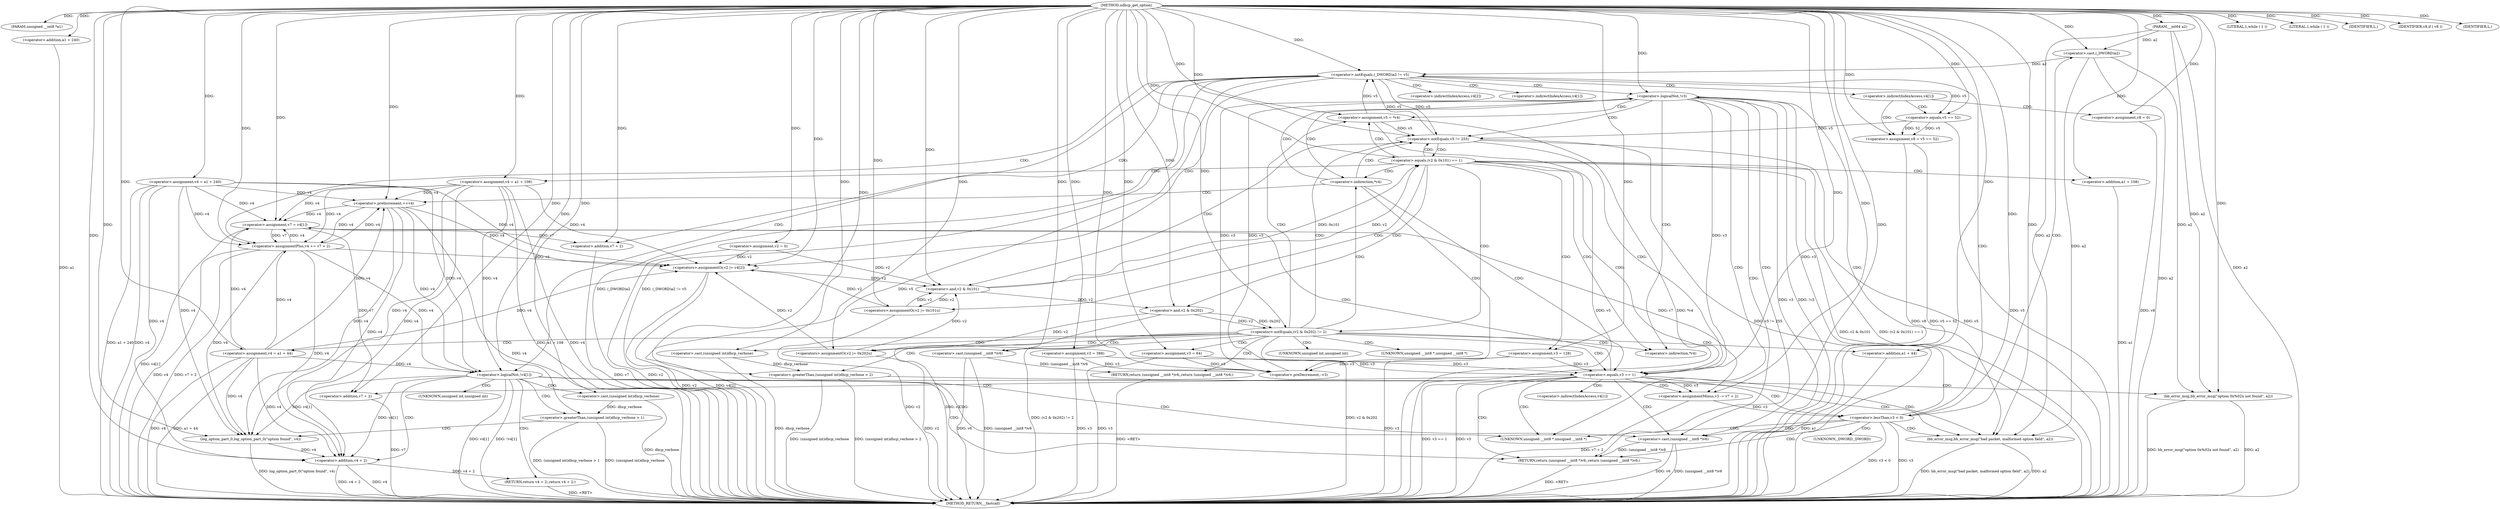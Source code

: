 digraph udhcp_get_option {  
"1000108" [label = "(METHOD,udhcp_get_option)" ]
"1000291" [label = "(METHOD_RETURN,__fastcall)" ]
"1000109" [label = "(PARAM,unsigned __int8 *a1)" ]
"1000110" [label = "(PARAM,__int64 a2)" ]
"1000119" [label = "(<operator>.assignment,v2 = 0)" ]
"1000122" [label = "(<operator>.assignment,v3 = 388)" ]
"1000125" [label = "(<operator>.assignment,v4 = a1 + 240)" ]
"1000127" [label = "(<operator>.addition,a1 + 240)" ]
"1000131" [label = "(LITERAL,1,while ( 1 ))" ]
"1000134" [label = "(LITERAL,1,while ( 1 ))" ]
"1000136" [label = "(<operator>.assignment,v5 = *v4)" ]
"1000144" [label = "(<operator>.preDecrement,--v3)" ]
"1000146" [label = "(<operator>.preIncrement,++v4)" ]
"1000150" [label = "(<operator>.logicalNot,!v3)" ]
"1000154" [label = "(<operator>.notEquals,v5 != 255)" ]
"1000159" [label = "(<operator>.equals,(v2 & 0x101) == 1)" ]
"1000160" [label = "(<operator>.and,v2 & 0x101)" ]
"1000165" [label = "(<operators>.assignmentOr,v2 |= 0x101u)" ]
"1000168" [label = "(<operator>.assignment,v4 = a1 + 108)" ]
"1000170" [label = "(<operator>.addition,a1 + 108)" ]
"1000173" [label = "(<operator>.assignment,v3 = 128)" ]
"1000179" [label = "(<operator>.notEquals,(v2 & 0x202) != 2)" ]
"1000180" [label = "(<operator>.and,v2 & 0x202)" ]
"1000185" [label = "(IDENTIFIER,L,)" ]
"1000187" [label = "(<operator>.greaterThan,(unsigned int)dhcp_verbose > 2)" ]
"1000188" [label = "(<operator>.cast,(unsigned int)dhcp_verbose)" ]
"1000192" [label = "(bb_error_msg,bb_error_msg(\"option 0x%02x not found\", a2))" ]
"1000195" [label = "(RETURN,return (unsigned __int8 *)v6;,return (unsigned __int8 *)v6;)" ]
"1000196" [label = "(<operator>.cast,(unsigned __int8 *)v6)" ]
"1000199" [label = "(<operators>.assignmentOr,v2 |= 0x202u)" ]
"1000202" [label = "(<operator>.assignment,v4 = a1 + 44)" ]
"1000204" [label = "(<operator>.addition,a1 + 44)" ]
"1000207" [label = "(<operator>.assignment,v3 = 64)" ]
"1000211" [label = "(<operator>.equals,v3 == 1)" ]
"1000215" [label = "(<operator>.assignment,v7 = v4[1])" ]
"1000220" [label = "(<operator>.assignmentMinus,v3 -= v7 + 2)" ]
"1000222" [label = "(<operator>.addition,v7 + 2)" ]
"1000226" [label = "(<operator>.lessThan,v3 < 0)" ]
"1000231" [label = "(<operator>.notEquals,(_DWORD)a2 != v5)" ]
"1000232" [label = "(<operator>.cast,(_DWORD)a2)" ]
"1000241" [label = "(<operator>.assignment,v8 = v5 == 52)" ]
"1000243" [label = "(<operator>.equals,v5 == 52)" ]
"1000247" [label = "(<operator>.assignment,v8 = 0)" ]
"1000251" [label = "(IDENTIFIER,v8,if ( v8 ))" ]
"1000252" [label = "(<operators>.assignmentOr,v2 |= v4[2])" ]
"1000257" [label = "(<operator>.assignmentPlus,v4 += v7 + 2)" ]
"1000259" [label = "(<operator>.addition,v7 + 2)" ]
"1000264" [label = "(<operator>.logicalNot,!v4[1])" ]
"1000270" [label = "(IDENTIFIER,L,)" ]
"1000271" [label = "(bb_error_msg,bb_error_msg(\"bad packet, malformed option field\", a2))" ]
"1000274" [label = "(RETURN,return (unsigned __int8 *)v6;,return (unsigned __int8 *)v6;)" ]
"1000275" [label = "(<operator>.cast,(unsigned __int8 *)v6)" ]
"1000279" [label = "(<operator>.greaterThan,(unsigned int)dhcp_verbose > 1)" ]
"1000280" [label = "(<operator>.cast,(unsigned int)dhcp_verbose)" ]
"1000284" [label = "(log_option_part_0,log_option_part_0(\"option found\", v4))" ]
"1000287" [label = "(RETURN,return v4 + 2;,return v4 + 2;)" ]
"1000288" [label = "(<operator>.addition,v4 + 2)" ]
"1000138" [label = "(<operator>.indirection,*v4)" ]
"1000141" [label = "(<operator>.indirection,*v4)" ]
"1000189" [label = "(UNKNOWN,unsigned int,unsigned int)" ]
"1000197" [label = "(UNKNOWN,unsigned __int8 *,unsigned __int8 *)" ]
"1000217" [label = "(<operator>.indirectIndexAccess,v4[1])" ]
"1000233" [label = "(UNKNOWN,_DWORD,_DWORD)" ]
"1000238" [label = "(<operator>.indirectIndexAccess,v4[1])" ]
"1000254" [label = "(<operator>.indirectIndexAccess,v4[2])" ]
"1000265" [label = "(<operator>.indirectIndexAccess,v4[1])" ]
"1000276" [label = "(UNKNOWN,unsigned __int8 *,unsigned __int8 *)" ]
"1000281" [label = "(UNKNOWN,unsigned int,unsigned int)" ]
  "1000195" -> "1000291"  [ label = "DDG: <RET>"] 
  "1000173" -> "1000291"  [ label = "DDG: v3"] 
  "1000232" -> "1000291"  [ label = "DDG: a2"] 
  "1000136" -> "1000291"  [ label = "DDG: *v4"] 
  "1000279" -> "1000291"  [ label = "DDG: (unsigned int)dhcp_verbose"] 
  "1000264" -> "1000291"  [ label = "DDG: !v4[1]"] 
  "1000211" -> "1000291"  [ label = "DDG: v3"] 
  "1000259" -> "1000291"  [ label = "DDG: v7"] 
  "1000288" -> "1000291"  [ label = "DDG: v4"] 
  "1000180" -> "1000291"  [ label = "DDG: v2"] 
  "1000241" -> "1000291"  [ label = "DDG: v5 == 52"] 
  "1000192" -> "1000291"  [ label = "DDG: a2"] 
  "1000204" -> "1000291"  [ label = "DDG: a1"] 
  "1000199" -> "1000291"  [ label = "DDG: v2"] 
  "1000127" -> "1000291"  [ label = "DDG: a1"] 
  "1000125" -> "1000291"  [ label = "DDG: a1 + 240"] 
  "1000202" -> "1000291"  [ label = "DDG: v4"] 
  "1000119" -> "1000291"  [ label = "DDG: v2"] 
  "1000222" -> "1000291"  [ label = "DDG: v7"] 
  "1000165" -> "1000291"  [ label = "DDG: v2"] 
  "1000243" -> "1000291"  [ label = "DDG: v5"] 
  "1000257" -> "1000291"  [ label = "DDG: v7 + 2"] 
  "1000264" -> "1000291"  [ label = "DDG: v4[1]"] 
  "1000257" -> "1000291"  [ label = "DDG: v4"] 
  "1000215" -> "1000291"  [ label = "DDG: v4[1]"] 
  "1000211" -> "1000291"  [ label = "DDG: v3 == 1"] 
  "1000136" -> "1000291"  [ label = "DDG: v5"] 
  "1000226" -> "1000291"  [ label = "DDG: v3"] 
  "1000226" -> "1000291"  [ label = "DDG: v3 < 0"] 
  "1000110" -> "1000291"  [ label = "DDG: a2"] 
  "1000150" -> "1000291"  [ label = "DDG: !v3"] 
  "1000179" -> "1000291"  [ label = "DDG: v2 & 0x202"] 
  "1000146" -> "1000291"  [ label = "DDG: v4"] 
  "1000202" -> "1000291"  [ label = "DDG: a1 + 44"] 
  "1000252" -> "1000291"  [ label = "DDG: v2"] 
  "1000154" -> "1000291"  [ label = "DDG: v5"] 
  "1000280" -> "1000291"  [ label = "DDG: dhcp_verbose"] 
  "1000188" -> "1000291"  [ label = "DDG: dhcp_verbose"] 
  "1000275" -> "1000291"  [ label = "DDG: v6"] 
  "1000271" -> "1000291"  [ label = "DDG: bb_error_msg(\"bad packet, malformed option field\", a2)"] 
  "1000231" -> "1000291"  [ label = "DDG: (_DWORD)a2"] 
  "1000220" -> "1000291"  [ label = "DDG: v7 + 2"] 
  "1000159" -> "1000291"  [ label = "DDG: (v2 & 0x101) == 1"] 
  "1000288" -> "1000291"  [ label = "DDG: v4 + 2"] 
  "1000279" -> "1000291"  [ label = "DDG: (unsigned int)dhcp_verbose > 1"] 
  "1000275" -> "1000291"  [ label = "DDG: (unsigned __int8 *)v6"] 
  "1000247" -> "1000291"  [ label = "DDG: v8"] 
  "1000168" -> "1000291"  [ label = "DDG: a1 + 108"] 
  "1000231" -> "1000291"  [ label = "DDG: (_DWORD)a2 != v5"] 
  "1000196" -> "1000291"  [ label = "DDG: v6"] 
  "1000187" -> "1000291"  [ label = "DDG: (unsigned int)dhcp_verbose"] 
  "1000207" -> "1000291"  [ label = "DDG: v3"] 
  "1000170" -> "1000291"  [ label = "DDG: a1"] 
  "1000125" -> "1000291"  [ label = "DDG: v4"] 
  "1000192" -> "1000291"  [ label = "DDG: bb_error_msg(\"option 0x%02x not found\", a2)"] 
  "1000187" -> "1000291"  [ label = "DDG: (unsigned int)dhcp_verbose > 2"] 
  "1000271" -> "1000291"  [ label = "DDG: a2"] 
  "1000241" -> "1000291"  [ label = "DDG: v8"] 
  "1000179" -> "1000291"  [ label = "DDG: (v2 & 0x202) != 2"] 
  "1000196" -> "1000291"  [ label = "DDG: (unsigned __int8 *)v6"] 
  "1000168" -> "1000291"  [ label = "DDG: v4"] 
  "1000284" -> "1000291"  [ label = "DDG: log_option_part_0(\"option found\", v4)"] 
  "1000159" -> "1000291"  [ label = "DDG: v2 & 0x101"] 
  "1000252" -> "1000291"  [ label = "DDG: v4[2]"] 
  "1000154" -> "1000291"  [ label = "DDG: v5 != 255"] 
  "1000122" -> "1000291"  [ label = "DDG: v3"] 
  "1000231" -> "1000291"  [ label = "DDG: v5"] 
  "1000150" -> "1000291"  [ label = "DDG: v3"] 
  "1000287" -> "1000291"  [ label = "DDG: <RET>"] 
  "1000274" -> "1000291"  [ label = "DDG: <RET>"] 
  "1000108" -> "1000109"  [ label = "DDG: "] 
  "1000108" -> "1000110"  [ label = "DDG: "] 
  "1000108" -> "1000119"  [ label = "DDG: "] 
  "1000108" -> "1000122"  [ label = "DDG: "] 
  "1000108" -> "1000125"  [ label = "DDG: "] 
  "1000108" -> "1000127"  [ label = "DDG: "] 
  "1000108" -> "1000131"  [ label = "DDG: "] 
  "1000108" -> "1000134"  [ label = "DDG: "] 
  "1000108" -> "1000136"  [ label = "DDG: "] 
  "1000173" -> "1000144"  [ label = "DDG: v3"] 
  "1000207" -> "1000144"  [ label = "DDG: v3"] 
  "1000122" -> "1000144"  [ label = "DDG: v3"] 
  "1000150" -> "1000144"  [ label = "DDG: v3"] 
  "1000108" -> "1000144"  [ label = "DDG: "] 
  "1000202" -> "1000146"  [ label = "DDG: v4"] 
  "1000257" -> "1000146"  [ label = "DDG: v4"] 
  "1000125" -> "1000146"  [ label = "DDG: v4"] 
  "1000168" -> "1000146"  [ label = "DDG: v4"] 
  "1000108" -> "1000146"  [ label = "DDG: "] 
  "1000226" -> "1000150"  [ label = "DDG: v3"] 
  "1000144" -> "1000150"  [ label = "DDG: v3"] 
  "1000108" -> "1000150"  [ label = "DDG: "] 
  "1000243" -> "1000154"  [ label = "DDG: v5"] 
  "1000136" -> "1000154"  [ label = "DDG: v5"] 
  "1000231" -> "1000154"  [ label = "DDG: v5"] 
  "1000108" -> "1000154"  [ label = "DDG: "] 
  "1000160" -> "1000159"  [ label = "DDG: v2"] 
  "1000160" -> "1000159"  [ label = "DDG: 0x101"] 
  "1000199" -> "1000160"  [ label = "DDG: v2"] 
  "1000119" -> "1000160"  [ label = "DDG: v2"] 
  "1000165" -> "1000160"  [ label = "DDG: v2"] 
  "1000252" -> "1000160"  [ label = "DDG: v2"] 
  "1000108" -> "1000160"  [ label = "DDG: "] 
  "1000108" -> "1000159"  [ label = "DDG: "] 
  "1000108" -> "1000165"  [ label = "DDG: "] 
  "1000160" -> "1000165"  [ label = "DDG: v2"] 
  "1000108" -> "1000168"  [ label = "DDG: "] 
  "1000108" -> "1000170"  [ label = "DDG: "] 
  "1000108" -> "1000173"  [ label = "DDG: "] 
  "1000180" -> "1000179"  [ label = "DDG: v2"] 
  "1000180" -> "1000179"  [ label = "DDG: 0x202"] 
  "1000160" -> "1000180"  [ label = "DDG: v2"] 
  "1000108" -> "1000180"  [ label = "DDG: "] 
  "1000108" -> "1000179"  [ label = "DDG: "] 
  "1000108" -> "1000185"  [ label = "DDG: "] 
  "1000188" -> "1000187"  [ label = "DDG: dhcp_verbose"] 
  "1000108" -> "1000188"  [ label = "DDG: "] 
  "1000108" -> "1000187"  [ label = "DDG: "] 
  "1000108" -> "1000192"  [ label = "DDG: "] 
  "1000232" -> "1000192"  [ label = "DDG: a2"] 
  "1000110" -> "1000192"  [ label = "DDG: a2"] 
  "1000196" -> "1000195"  [ label = "DDG: (unsigned __int8 *)v6"] 
  "1000108" -> "1000196"  [ label = "DDG: "] 
  "1000108" -> "1000199"  [ label = "DDG: "] 
  "1000180" -> "1000199"  [ label = "DDG: v2"] 
  "1000108" -> "1000202"  [ label = "DDG: "] 
  "1000108" -> "1000204"  [ label = "DDG: "] 
  "1000108" -> "1000207"  [ label = "DDG: "] 
  "1000173" -> "1000211"  [ label = "DDG: v3"] 
  "1000207" -> "1000211"  [ label = "DDG: v3"] 
  "1000122" -> "1000211"  [ label = "DDG: v3"] 
  "1000150" -> "1000211"  [ label = "DDG: v3"] 
  "1000108" -> "1000211"  [ label = "DDG: "] 
  "1000202" -> "1000215"  [ label = "DDG: v4"] 
  "1000257" -> "1000215"  [ label = "DDG: v4"] 
  "1000146" -> "1000215"  [ label = "DDG: v4"] 
  "1000125" -> "1000215"  [ label = "DDG: v4"] 
  "1000168" -> "1000215"  [ label = "DDG: v4"] 
  "1000108" -> "1000215"  [ label = "DDG: "] 
  "1000215" -> "1000220"  [ label = "DDG: v7"] 
  "1000108" -> "1000220"  [ label = "DDG: "] 
  "1000211" -> "1000220"  [ label = "DDG: v3"] 
  "1000215" -> "1000222"  [ label = "DDG: v7"] 
  "1000108" -> "1000222"  [ label = "DDG: "] 
  "1000220" -> "1000226"  [ label = "DDG: v3"] 
  "1000108" -> "1000226"  [ label = "DDG: "] 
  "1000232" -> "1000231"  [ label = "DDG: a2"] 
  "1000110" -> "1000232"  [ label = "DDG: a2"] 
  "1000108" -> "1000232"  [ label = "DDG: "] 
  "1000136" -> "1000231"  [ label = "DDG: v5"] 
  "1000154" -> "1000231"  [ label = "DDG: v5"] 
  "1000108" -> "1000231"  [ label = "DDG: "] 
  "1000243" -> "1000241"  [ label = "DDG: v5"] 
  "1000243" -> "1000241"  [ label = "DDG: 52"] 
  "1000108" -> "1000241"  [ label = "DDG: "] 
  "1000231" -> "1000243"  [ label = "DDG: v5"] 
  "1000108" -> "1000243"  [ label = "DDG: "] 
  "1000108" -> "1000247"  [ label = "DDG: "] 
  "1000108" -> "1000251"  [ label = "DDG: "] 
  "1000202" -> "1000252"  [ label = "DDG: v4"] 
  "1000257" -> "1000252"  [ label = "DDG: v4"] 
  "1000146" -> "1000252"  [ label = "DDG: v4"] 
  "1000125" -> "1000252"  [ label = "DDG: v4"] 
  "1000168" -> "1000252"  [ label = "DDG: v4"] 
  "1000199" -> "1000252"  [ label = "DDG: v2"] 
  "1000119" -> "1000252"  [ label = "DDG: v2"] 
  "1000165" -> "1000252"  [ label = "DDG: v2"] 
  "1000108" -> "1000252"  [ label = "DDG: "] 
  "1000108" -> "1000257"  [ label = "DDG: "] 
  "1000215" -> "1000257"  [ label = "DDG: v7"] 
  "1000202" -> "1000257"  [ label = "DDG: v4"] 
  "1000146" -> "1000257"  [ label = "DDG: v4"] 
  "1000125" -> "1000257"  [ label = "DDG: v4"] 
  "1000168" -> "1000257"  [ label = "DDG: v4"] 
  "1000108" -> "1000259"  [ label = "DDG: "] 
  "1000215" -> "1000259"  [ label = "DDG: v7"] 
  "1000202" -> "1000264"  [ label = "DDG: v4"] 
  "1000257" -> "1000264"  [ label = "DDG: v4"] 
  "1000146" -> "1000264"  [ label = "DDG: v4"] 
  "1000125" -> "1000264"  [ label = "DDG: v4"] 
  "1000168" -> "1000264"  [ label = "DDG: v4"] 
  "1000108" -> "1000270"  [ label = "DDG: "] 
  "1000108" -> "1000271"  [ label = "DDG: "] 
  "1000232" -> "1000271"  [ label = "DDG: a2"] 
  "1000110" -> "1000271"  [ label = "DDG: a2"] 
  "1000275" -> "1000274"  [ label = "DDG: (unsigned __int8 *)v6"] 
  "1000108" -> "1000275"  [ label = "DDG: "] 
  "1000280" -> "1000279"  [ label = "DDG: dhcp_verbose"] 
  "1000108" -> "1000280"  [ label = "DDG: "] 
  "1000108" -> "1000279"  [ label = "DDG: "] 
  "1000108" -> "1000284"  [ label = "DDG: "] 
  "1000202" -> "1000284"  [ label = "DDG: v4"] 
  "1000146" -> "1000284"  [ label = "DDG: v4"] 
  "1000125" -> "1000284"  [ label = "DDG: v4"] 
  "1000168" -> "1000284"  [ label = "DDG: v4"] 
  "1000264" -> "1000284"  [ label = "DDG: v4[1]"] 
  "1000257" -> "1000284"  [ label = "DDG: v4"] 
  "1000288" -> "1000287"  [ label = "DDG: v4 + 2"] 
  "1000202" -> "1000288"  [ label = "DDG: v4"] 
  "1000146" -> "1000288"  [ label = "DDG: v4"] 
  "1000284" -> "1000288"  [ label = "DDG: v4"] 
  "1000125" -> "1000288"  [ label = "DDG: v4"] 
  "1000168" -> "1000288"  [ label = "DDG: v4"] 
  "1000264" -> "1000288"  [ label = "DDG: v4[1]"] 
  "1000257" -> "1000288"  [ label = "DDG: v4"] 
  "1000108" -> "1000288"  [ label = "DDG: "] 
  "1000141" -> "1000144"  [ label = "CDG: "] 
  "1000141" -> "1000150"  [ label = "CDG: "] 
  "1000141" -> "1000146"  [ label = "CDG: "] 
  "1000141" -> "1000211"  [ label = "CDG: "] 
  "1000141" -> "1000154"  [ label = "CDG: "] 
  "1000150" -> "1000271"  [ label = "CDG: "] 
  "1000150" -> "1000276"  [ label = "CDG: "] 
  "1000150" -> "1000275"  [ label = "CDG: "] 
  "1000150" -> "1000274"  [ label = "CDG: "] 
  "1000150" -> "1000141"  [ label = "CDG: "] 
  "1000150" -> "1000138"  [ label = "CDG: "] 
  "1000150" -> "1000136"  [ label = "CDG: "] 
  "1000150" -> "1000154"  [ label = "CDG: "] 
  "1000154" -> "1000211"  [ label = "CDG: "] 
  "1000154" -> "1000160"  [ label = "CDG: "] 
  "1000154" -> "1000159"  [ label = "CDG: "] 
  "1000159" -> "1000173"  [ label = "CDG: "] 
  "1000159" -> "1000170"  [ label = "CDG: "] 
  "1000159" -> "1000168"  [ label = "CDG: "] 
  "1000159" -> "1000165"  [ label = "CDG: "] 
  "1000159" -> "1000180"  [ label = "CDG: "] 
  "1000159" -> "1000179"  [ label = "CDG: "] 
  "1000159" -> "1000211"  [ label = "CDG: "] 
  "1000159" -> "1000141"  [ label = "CDG: "] 
  "1000159" -> "1000138"  [ label = "CDG: "] 
  "1000159" -> "1000136"  [ label = "CDG: "] 
  "1000159" -> "1000154"  [ label = "CDG: "] 
  "1000179" -> "1000189"  [ label = "CDG: "] 
  "1000179" -> "1000188"  [ label = "CDG: "] 
  "1000179" -> "1000187"  [ label = "CDG: "] 
  "1000179" -> "1000207"  [ label = "CDG: "] 
  "1000179" -> "1000204"  [ label = "CDG: "] 
  "1000179" -> "1000202"  [ label = "CDG: "] 
  "1000179" -> "1000199"  [ label = "CDG: "] 
  "1000179" -> "1000197"  [ label = "CDG: "] 
  "1000179" -> "1000196"  [ label = "CDG: "] 
  "1000179" -> "1000195"  [ label = "CDG: "] 
  "1000179" -> "1000211"  [ label = "CDG: "] 
  "1000179" -> "1000141"  [ label = "CDG: "] 
  "1000179" -> "1000138"  [ label = "CDG: "] 
  "1000179" -> "1000136"  [ label = "CDG: "] 
  "1000179" -> "1000154"  [ label = "CDG: "] 
  "1000187" -> "1000192"  [ label = "CDG: "] 
  "1000211" -> "1000222"  [ label = "CDG: "] 
  "1000211" -> "1000220"  [ label = "CDG: "] 
  "1000211" -> "1000217"  [ label = "CDG: "] 
  "1000211" -> "1000215"  [ label = "CDG: "] 
  "1000211" -> "1000226"  [ label = "CDG: "] 
  "1000211" -> "1000271"  [ label = "CDG: "] 
  "1000211" -> "1000276"  [ label = "CDG: "] 
  "1000211" -> "1000275"  [ label = "CDG: "] 
  "1000211" -> "1000274"  [ label = "CDG: "] 
  "1000226" -> "1000233"  [ label = "CDG: "] 
  "1000226" -> "1000232"  [ label = "CDG: "] 
  "1000226" -> "1000231"  [ label = "CDG: "] 
  "1000226" -> "1000271"  [ label = "CDG: "] 
  "1000226" -> "1000276"  [ label = "CDG: "] 
  "1000226" -> "1000275"  [ label = "CDG: "] 
  "1000226" -> "1000274"  [ label = "CDG: "] 
  "1000231" -> "1000238"  [ label = "CDG: "] 
  "1000231" -> "1000265"  [ label = "CDG: "] 
  "1000231" -> "1000264"  [ label = "CDG: "] 
  "1000231" -> "1000259"  [ label = "CDG: "] 
  "1000231" -> "1000257"  [ label = "CDG: "] 
  "1000231" -> "1000150"  [ label = "CDG: "] 
  "1000231" -> "1000254"  [ label = "CDG: "] 
  "1000231" -> "1000252"  [ label = "CDG: "] 
  "1000238" -> "1000247"  [ label = "CDG: "] 
  "1000238" -> "1000243"  [ label = "CDG: "] 
  "1000238" -> "1000241"  [ label = "CDG: "] 
  "1000264" -> "1000271"  [ label = "CDG: "] 
  "1000264" -> "1000288"  [ label = "CDG: "] 
  "1000264" -> "1000287"  [ label = "CDG: "] 
  "1000264" -> "1000281"  [ label = "CDG: "] 
  "1000264" -> "1000280"  [ label = "CDG: "] 
  "1000264" -> "1000279"  [ label = "CDG: "] 
  "1000264" -> "1000276"  [ label = "CDG: "] 
  "1000264" -> "1000275"  [ label = "CDG: "] 
  "1000264" -> "1000274"  [ label = "CDG: "] 
  "1000279" -> "1000284"  [ label = "CDG: "] 
}
